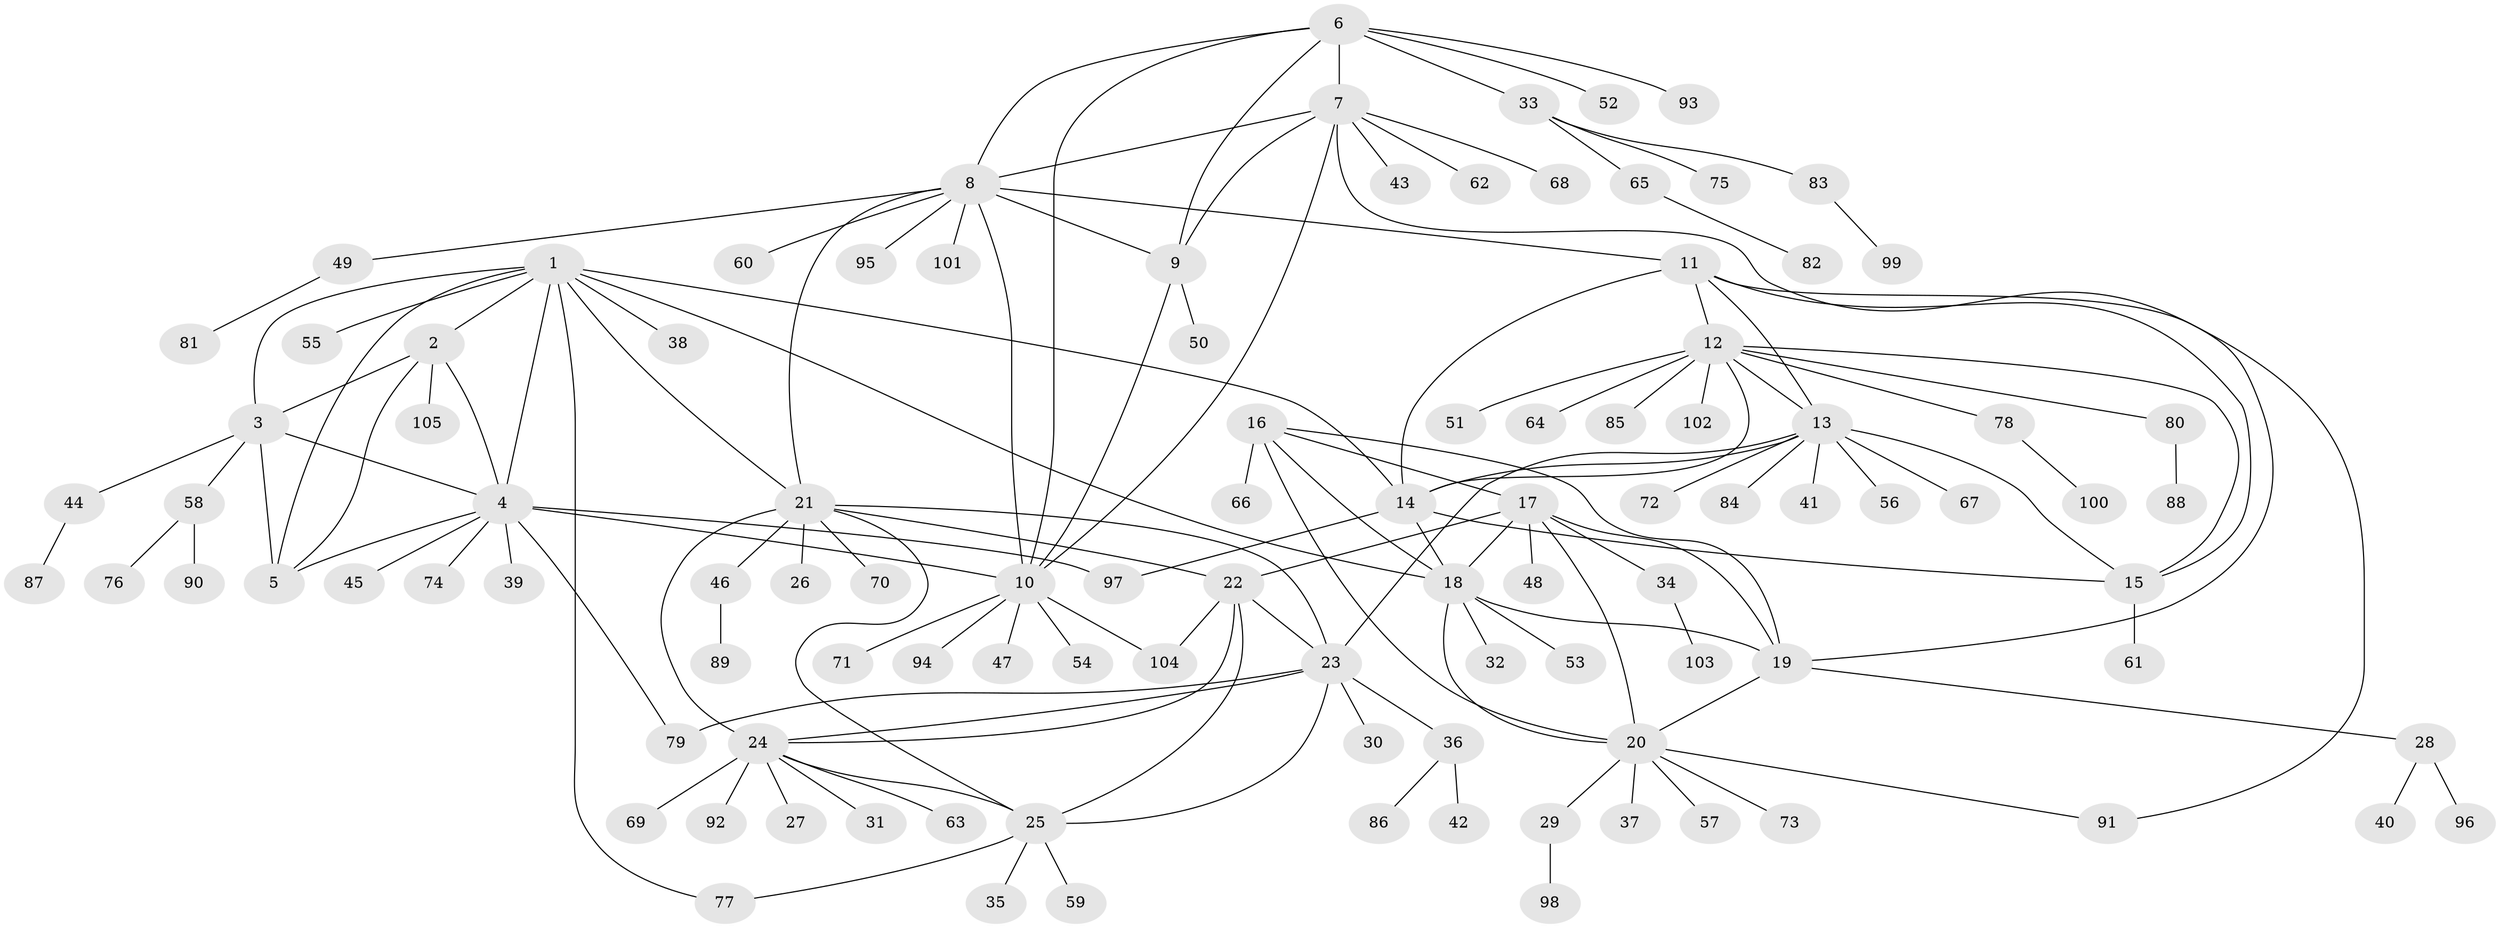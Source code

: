 // coarse degree distribution, {9: 0.03225806451612903, 1: 0.8064516129032258, 11: 0.03225806451612903, 4: 0.03225806451612903, 10: 0.03225806451612903, 8: 0.03225806451612903, 7: 0.03225806451612903}
// Generated by graph-tools (version 1.1) at 2025/19/03/04/25 18:19:56]
// undirected, 105 vertices, 145 edges
graph export_dot {
graph [start="1"]
  node [color=gray90,style=filled];
  1;
  2;
  3;
  4;
  5;
  6;
  7;
  8;
  9;
  10;
  11;
  12;
  13;
  14;
  15;
  16;
  17;
  18;
  19;
  20;
  21;
  22;
  23;
  24;
  25;
  26;
  27;
  28;
  29;
  30;
  31;
  32;
  33;
  34;
  35;
  36;
  37;
  38;
  39;
  40;
  41;
  42;
  43;
  44;
  45;
  46;
  47;
  48;
  49;
  50;
  51;
  52;
  53;
  54;
  55;
  56;
  57;
  58;
  59;
  60;
  61;
  62;
  63;
  64;
  65;
  66;
  67;
  68;
  69;
  70;
  71;
  72;
  73;
  74;
  75;
  76;
  77;
  78;
  79;
  80;
  81;
  82;
  83;
  84;
  85;
  86;
  87;
  88;
  89;
  90;
  91;
  92;
  93;
  94;
  95;
  96;
  97;
  98;
  99;
  100;
  101;
  102;
  103;
  104;
  105;
  1 -- 2;
  1 -- 3;
  1 -- 4;
  1 -- 5;
  1 -- 14;
  1 -- 18;
  1 -- 21;
  1 -- 38;
  1 -- 55;
  1 -- 77;
  2 -- 3;
  2 -- 4;
  2 -- 5;
  2 -- 105;
  3 -- 4;
  3 -- 5;
  3 -- 44;
  3 -- 58;
  4 -- 5;
  4 -- 10;
  4 -- 39;
  4 -- 45;
  4 -- 74;
  4 -- 79;
  4 -- 97;
  6 -- 7;
  6 -- 8;
  6 -- 9;
  6 -- 10;
  6 -- 33;
  6 -- 52;
  6 -- 93;
  7 -- 8;
  7 -- 9;
  7 -- 10;
  7 -- 19;
  7 -- 43;
  7 -- 62;
  7 -- 68;
  8 -- 9;
  8 -- 10;
  8 -- 11;
  8 -- 21;
  8 -- 49;
  8 -- 60;
  8 -- 95;
  8 -- 101;
  9 -- 10;
  9 -- 50;
  10 -- 47;
  10 -- 54;
  10 -- 71;
  10 -- 94;
  10 -- 104;
  11 -- 12;
  11 -- 13;
  11 -- 14;
  11 -- 15;
  11 -- 91;
  12 -- 13;
  12 -- 14;
  12 -- 15;
  12 -- 51;
  12 -- 64;
  12 -- 78;
  12 -- 80;
  12 -- 85;
  12 -- 102;
  13 -- 14;
  13 -- 15;
  13 -- 23;
  13 -- 41;
  13 -- 56;
  13 -- 67;
  13 -- 72;
  13 -- 84;
  14 -- 15;
  14 -- 18;
  14 -- 97;
  15 -- 61;
  16 -- 17;
  16 -- 18;
  16 -- 19;
  16 -- 20;
  16 -- 66;
  17 -- 18;
  17 -- 19;
  17 -- 20;
  17 -- 22;
  17 -- 34;
  17 -- 48;
  18 -- 19;
  18 -- 20;
  18 -- 32;
  18 -- 53;
  19 -- 20;
  19 -- 28;
  20 -- 29;
  20 -- 37;
  20 -- 57;
  20 -- 73;
  20 -- 91;
  21 -- 22;
  21 -- 23;
  21 -- 24;
  21 -- 25;
  21 -- 26;
  21 -- 46;
  21 -- 70;
  22 -- 23;
  22 -- 24;
  22 -- 25;
  22 -- 104;
  23 -- 24;
  23 -- 25;
  23 -- 30;
  23 -- 36;
  23 -- 79;
  24 -- 25;
  24 -- 27;
  24 -- 31;
  24 -- 63;
  24 -- 69;
  24 -- 92;
  25 -- 35;
  25 -- 59;
  25 -- 77;
  28 -- 40;
  28 -- 96;
  29 -- 98;
  33 -- 65;
  33 -- 75;
  33 -- 83;
  34 -- 103;
  36 -- 42;
  36 -- 86;
  44 -- 87;
  46 -- 89;
  49 -- 81;
  58 -- 76;
  58 -- 90;
  65 -- 82;
  78 -- 100;
  80 -- 88;
  83 -- 99;
}
